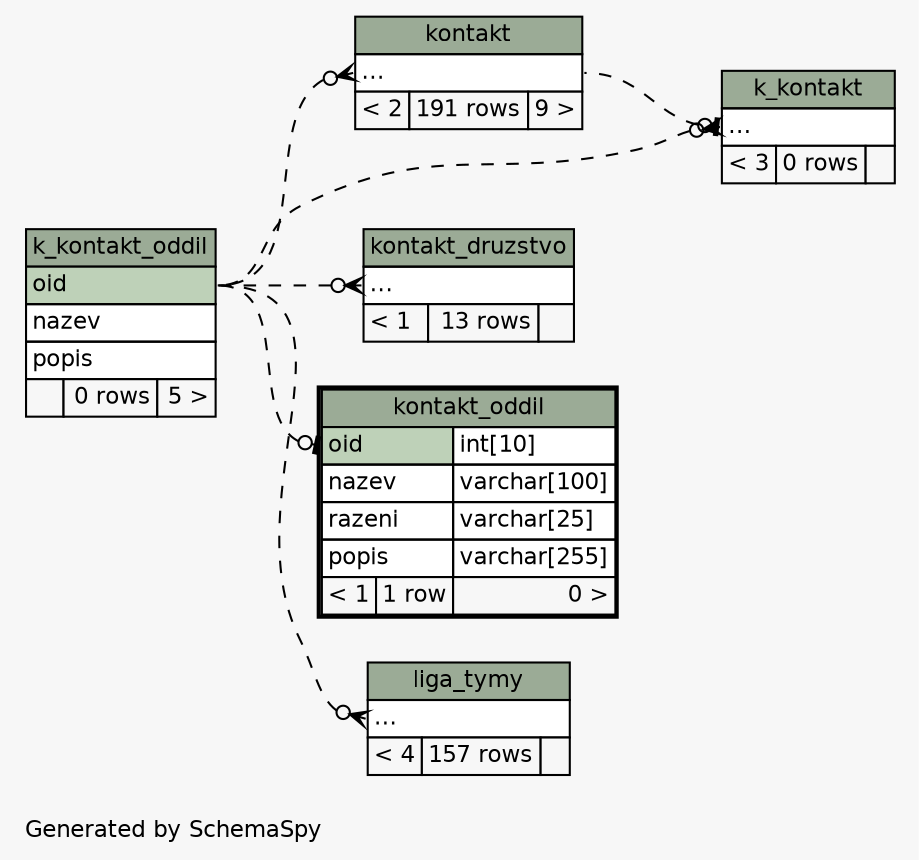 // dot 2.38.0 on Mac OS X 10.9.4
// SchemaSpy rev 590
digraph "impliedTwoDegreesRelationshipsDiagram" {
  graph [
    rankdir="RL"
    bgcolor="#f7f7f7"
    label="\nGenerated by SchemaSpy"
    labeljust="l"
    nodesep="0.18"
    ranksep="0.46"
    fontname="Helvetica"
    fontsize="11"
  ];
  node [
    fontname="Helvetica"
    fontsize="11"
    shape="plaintext"
  ];
  edge [
    arrowsize="0.8"
  ];
  "k_kontakt":"elipses":w -> "kontakt":"elipses":e [arrowhead=none dir=back arrowtail=teeodot style=dashed];
  "k_kontakt":"elipses":w -> "k_kontakt_oddil":"oid":e [arrowhead=none dir=back arrowtail=crowodot style=dashed];
  "kontakt":"elipses":w -> "k_kontakt_oddil":"oid":e [arrowhead=none dir=back arrowtail=crowodot style=dashed];
  "kontakt_druzstvo":"elipses":w -> "k_kontakt_oddil":"oid":e [arrowhead=none dir=back arrowtail=crowodot style=dashed];
  "kontakt_oddil":"oid":w -> "k_kontakt_oddil":"oid":e [arrowhead=none dir=back arrowtail=teeodot style=dashed];
  "liga_tymy":"elipses":w -> "k_kontakt_oddil":"oid":e [arrowhead=none dir=back arrowtail=crowodot style=dashed];
  "k_kontakt" [
    label=<
    <TABLE BORDER="0" CELLBORDER="1" CELLSPACING="0" BGCOLOR="#ffffff">
      <TR><TD COLSPAN="3" BGCOLOR="#9bab96" ALIGN="CENTER">k_kontakt</TD></TR>
      <TR><TD PORT="elipses" COLSPAN="3" ALIGN="LEFT">...</TD></TR>
      <TR><TD ALIGN="LEFT" BGCOLOR="#f7f7f7">&lt; 3</TD><TD ALIGN="RIGHT" BGCOLOR="#f7f7f7">0 rows</TD><TD ALIGN="RIGHT" BGCOLOR="#f7f7f7">  </TD></TR>
    </TABLE>>
    URL="k_kontakt.html"
    tooltip="k_kontakt"
  ];
  "k_kontakt_oddil" [
    label=<
    <TABLE BORDER="0" CELLBORDER="1" CELLSPACING="0" BGCOLOR="#ffffff">
      <TR><TD COLSPAN="3" BGCOLOR="#9bab96" ALIGN="CENTER">k_kontakt_oddil</TD></TR>
      <TR><TD PORT="oid" COLSPAN="3" BGCOLOR="#bed1b8" ALIGN="LEFT">oid</TD></TR>
      <TR><TD PORT="nazev" COLSPAN="3" ALIGN="LEFT">nazev</TD></TR>
      <TR><TD PORT="popis" COLSPAN="3" ALIGN="LEFT">popis</TD></TR>
      <TR><TD ALIGN="LEFT" BGCOLOR="#f7f7f7">  </TD><TD ALIGN="RIGHT" BGCOLOR="#f7f7f7">0 rows</TD><TD ALIGN="RIGHT" BGCOLOR="#f7f7f7">5 &gt;</TD></TR>
    </TABLE>>
    URL="k_kontakt_oddil.html"
    tooltip="k_kontakt_oddil"
  ];
  "kontakt" [
    label=<
    <TABLE BORDER="0" CELLBORDER="1" CELLSPACING="0" BGCOLOR="#ffffff">
      <TR><TD COLSPAN="3" BGCOLOR="#9bab96" ALIGN="CENTER">kontakt</TD></TR>
      <TR><TD PORT="elipses" COLSPAN="3" ALIGN="LEFT">...</TD></TR>
      <TR><TD ALIGN="LEFT" BGCOLOR="#f7f7f7">&lt; 2</TD><TD ALIGN="RIGHT" BGCOLOR="#f7f7f7">191 rows</TD><TD ALIGN="RIGHT" BGCOLOR="#f7f7f7">9 &gt;</TD></TR>
    </TABLE>>
    URL="kontakt.html"
    tooltip="kontakt"
  ];
  "kontakt_druzstvo" [
    label=<
    <TABLE BORDER="0" CELLBORDER="1" CELLSPACING="0" BGCOLOR="#ffffff">
      <TR><TD COLSPAN="3" BGCOLOR="#9bab96" ALIGN="CENTER">kontakt_druzstvo</TD></TR>
      <TR><TD PORT="elipses" COLSPAN="3" ALIGN="LEFT">...</TD></TR>
      <TR><TD ALIGN="LEFT" BGCOLOR="#f7f7f7">&lt; 1</TD><TD ALIGN="RIGHT" BGCOLOR="#f7f7f7">13 rows</TD><TD ALIGN="RIGHT" BGCOLOR="#f7f7f7">  </TD></TR>
    </TABLE>>
    URL="kontakt_druzstvo.html"
    tooltip="kontakt_druzstvo"
  ];
  "kontakt_oddil" [
    label=<
    <TABLE BORDER="2" CELLBORDER="1" CELLSPACING="0" BGCOLOR="#ffffff">
      <TR><TD COLSPAN="3" BGCOLOR="#9bab96" ALIGN="CENTER">kontakt_oddil</TD></TR>
      <TR><TD PORT="oid" COLSPAN="2" BGCOLOR="#bed1b8" ALIGN="LEFT">oid</TD><TD PORT="oid.type" ALIGN="LEFT">int[10]</TD></TR>
      <TR><TD PORT="nazev" COLSPAN="2" ALIGN="LEFT">nazev</TD><TD PORT="nazev.type" ALIGN="LEFT">varchar[100]</TD></TR>
      <TR><TD PORT="razeni" COLSPAN="2" ALIGN="LEFT">razeni</TD><TD PORT="razeni.type" ALIGN="LEFT">varchar[25]</TD></TR>
      <TR><TD PORT="popis" COLSPAN="2" ALIGN="LEFT">popis</TD><TD PORT="popis.type" ALIGN="LEFT">varchar[255]</TD></TR>
      <TR><TD ALIGN="LEFT" BGCOLOR="#f7f7f7">&lt; 1</TD><TD ALIGN="RIGHT" BGCOLOR="#f7f7f7">1 row</TD><TD ALIGN="RIGHT" BGCOLOR="#f7f7f7">0 &gt;</TD></TR>
    </TABLE>>
    URL="kontakt_oddil.html"
    tooltip="kontakt_oddil"
  ];
  "liga_tymy" [
    label=<
    <TABLE BORDER="0" CELLBORDER="1" CELLSPACING="0" BGCOLOR="#ffffff">
      <TR><TD COLSPAN="3" BGCOLOR="#9bab96" ALIGN="CENTER">liga_tymy</TD></TR>
      <TR><TD PORT="elipses" COLSPAN="3" ALIGN="LEFT">...</TD></TR>
      <TR><TD ALIGN="LEFT" BGCOLOR="#f7f7f7">&lt; 4</TD><TD ALIGN="RIGHT" BGCOLOR="#f7f7f7">157 rows</TD><TD ALIGN="RIGHT" BGCOLOR="#f7f7f7">  </TD></TR>
    </TABLE>>
    URL="liga_tymy.html"
    tooltip="liga_tymy"
  ];
}
